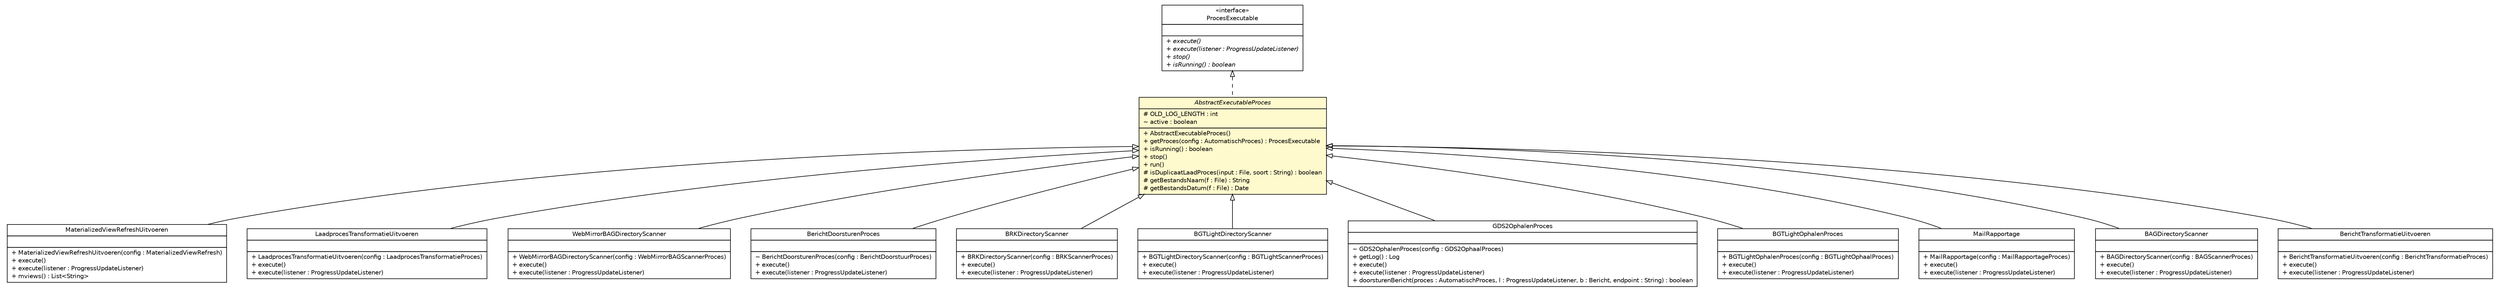 #!/usr/local/bin/dot
#
# Class diagram 
# Generated by UMLGraph version R5_6-24-gf6e263 (http://www.umlgraph.org/)
#

digraph G {
	edge [fontname="Helvetica",fontsize=10,labelfontname="Helvetica",labelfontsize=10];
	node [fontname="Helvetica",fontsize=10,shape=plaintext];
	nodesep=0.25;
	ranksep=0.5;
	// nl.b3p.brmo.service.scanner.AbstractExecutableProces
	c361 [label=<<table title="nl.b3p.brmo.service.scanner.AbstractExecutableProces" border="0" cellborder="1" cellspacing="0" cellpadding="2" port="p" bgcolor="lemonChiffon" href="./AbstractExecutableProces.html">
		<tr><td><table border="0" cellspacing="0" cellpadding="1">
<tr><td align="center" balign="center"><font face="Helvetica-Oblique"> AbstractExecutableProces </font></td></tr>
		</table></td></tr>
		<tr><td><table border="0" cellspacing="0" cellpadding="1">
<tr><td align="left" balign="left"> # OLD_LOG_LENGTH : int </td></tr>
<tr><td align="left" balign="left"> ~ active : boolean </td></tr>
		</table></td></tr>
		<tr><td><table border="0" cellspacing="0" cellpadding="1">
<tr><td align="left" balign="left"> + AbstractExecutableProces() </td></tr>
<tr><td align="left" balign="left"> + getProces(config : AutomatischProces) : ProcesExecutable </td></tr>
<tr><td align="left" balign="left"> + isRunning() : boolean </td></tr>
<tr><td align="left" balign="left"> + stop() </td></tr>
<tr><td align="left" balign="left"> + run() </td></tr>
<tr><td align="left" balign="left"> # isDuplicaatLaadProces(input : File, soort : String) : boolean </td></tr>
<tr><td align="left" balign="left"> # getBestandsNaam(f : File) : String </td></tr>
<tr><td align="left" balign="left"> # getBestandsDatum(f : File) : Date </td></tr>
		</table></td></tr>
		</table>>, URL="./AbstractExecutableProces.html", fontname="Helvetica", fontcolor="black", fontsize=10.0];
	// nl.b3p.brmo.service.scanner.MaterializedViewRefreshUitvoeren
	c363 [label=<<table title="nl.b3p.brmo.service.scanner.MaterializedViewRefreshUitvoeren" border="0" cellborder="1" cellspacing="0" cellpadding="2" port="p" href="./MaterializedViewRefreshUitvoeren.html">
		<tr><td><table border="0" cellspacing="0" cellpadding="1">
<tr><td align="center" balign="center"> MaterializedViewRefreshUitvoeren </td></tr>
		</table></td></tr>
		<tr><td><table border="0" cellspacing="0" cellpadding="1">
<tr><td align="left" balign="left">  </td></tr>
		</table></td></tr>
		<tr><td><table border="0" cellspacing="0" cellpadding="1">
<tr><td align="left" balign="left"> + MaterializedViewRefreshUitvoeren(config : MaterializedViewRefresh) </td></tr>
<tr><td align="left" balign="left"> + execute() </td></tr>
<tr><td align="left" balign="left"> + execute(listener : ProgressUpdateListener) </td></tr>
<tr><td align="left" balign="left"> + mviews() : List&lt;String&gt; </td></tr>
		</table></td></tr>
		</table>>, URL="./MaterializedViewRefreshUitvoeren.html", fontname="Helvetica", fontcolor="black", fontsize=10.0];
	// nl.b3p.brmo.service.scanner.LaadprocesTransformatieUitvoeren
	c365 [label=<<table title="nl.b3p.brmo.service.scanner.LaadprocesTransformatieUitvoeren" border="0" cellborder="1" cellspacing="0" cellpadding="2" port="p" href="./LaadprocesTransformatieUitvoeren.html">
		<tr><td><table border="0" cellspacing="0" cellpadding="1">
<tr><td align="center" balign="center"> LaadprocesTransformatieUitvoeren </td></tr>
		</table></td></tr>
		<tr><td><table border="0" cellspacing="0" cellpadding="1">
<tr><td align="left" balign="left">  </td></tr>
		</table></td></tr>
		<tr><td><table border="0" cellspacing="0" cellpadding="1">
<tr><td align="left" balign="left"> + LaadprocesTransformatieUitvoeren(config : LaadprocesTransformatieProces) </td></tr>
<tr><td align="left" balign="left"> + execute() </td></tr>
<tr><td align="left" balign="left"> + execute(listener : ProgressUpdateListener) </td></tr>
		</table></td></tr>
		</table>>, URL="./LaadprocesTransformatieUitvoeren.html", fontname="Helvetica", fontcolor="black", fontsize=10.0];
	// nl.b3p.brmo.service.scanner.WebMirrorBAGDirectoryScanner
	c369 [label=<<table title="nl.b3p.brmo.service.scanner.WebMirrorBAGDirectoryScanner" border="0" cellborder="1" cellspacing="0" cellpadding="2" port="p" href="./WebMirrorBAGDirectoryScanner.html">
		<tr><td><table border="0" cellspacing="0" cellpadding="1">
<tr><td align="center" balign="center"> WebMirrorBAGDirectoryScanner </td></tr>
		</table></td></tr>
		<tr><td><table border="0" cellspacing="0" cellpadding="1">
<tr><td align="left" balign="left">  </td></tr>
		</table></td></tr>
		<tr><td><table border="0" cellspacing="0" cellpadding="1">
<tr><td align="left" balign="left"> + WebMirrorBAGDirectoryScanner(config : WebMirrorBAGScannerProces) </td></tr>
<tr><td align="left" balign="left"> + execute() </td></tr>
<tr><td align="left" balign="left"> + execute(listener : ProgressUpdateListener) </td></tr>
		</table></td></tr>
		</table>>, URL="./WebMirrorBAGDirectoryScanner.html", fontname="Helvetica", fontcolor="black", fontsize=10.0];
	// nl.b3p.brmo.service.scanner.BerichtDoorsturenProces
	c371 [label=<<table title="nl.b3p.brmo.service.scanner.BerichtDoorsturenProces" border="0" cellborder="1" cellspacing="0" cellpadding="2" port="p" href="./BerichtDoorsturenProces.html">
		<tr><td><table border="0" cellspacing="0" cellpadding="1">
<tr><td align="center" balign="center"> BerichtDoorsturenProces </td></tr>
		</table></td></tr>
		<tr><td><table border="0" cellspacing="0" cellpadding="1">
<tr><td align="left" balign="left">  </td></tr>
		</table></td></tr>
		<tr><td><table border="0" cellspacing="0" cellpadding="1">
<tr><td align="left" balign="left"> ~ BerichtDoorsturenProces(config : BerichtDoorstuurProces) </td></tr>
<tr><td align="left" balign="left"> + execute() </td></tr>
<tr><td align="left" balign="left"> + execute(listener : ProgressUpdateListener) </td></tr>
		</table></td></tr>
		</table>>, URL="./BerichtDoorsturenProces.html", fontname="Helvetica", fontcolor="black", fontsize=10.0];
	// nl.b3p.brmo.service.scanner.ProcesExecutable
	c374 [label=<<table title="nl.b3p.brmo.service.scanner.ProcesExecutable" border="0" cellborder="1" cellspacing="0" cellpadding="2" port="p" href="./ProcesExecutable.html">
		<tr><td><table border="0" cellspacing="0" cellpadding="1">
<tr><td align="center" balign="center"> &#171;interface&#187; </td></tr>
<tr><td align="center" balign="center"> ProcesExecutable </td></tr>
		</table></td></tr>
		<tr><td><table border="0" cellspacing="0" cellpadding="1">
<tr><td align="left" balign="left">  </td></tr>
		</table></td></tr>
		<tr><td><table border="0" cellspacing="0" cellpadding="1">
<tr><td align="left" balign="left"><font face="Helvetica-Oblique" point-size="10.0"> + execute() </font></td></tr>
<tr><td align="left" balign="left"><font face="Helvetica-Oblique" point-size="10.0"> + execute(listener : ProgressUpdateListener) </font></td></tr>
<tr><td align="left" balign="left"><font face="Helvetica-Oblique" point-size="10.0"> + stop() </font></td></tr>
<tr><td align="left" balign="left"><font face="Helvetica-Oblique" point-size="10.0"> + isRunning() : boolean </font></td></tr>
		</table></td></tr>
		</table>>, URL="./ProcesExecutable.html", fontname="Helvetica", fontcolor="black", fontsize=10.0];
	// nl.b3p.brmo.service.scanner.BRKDirectoryScanner
	c378 [label=<<table title="nl.b3p.brmo.service.scanner.BRKDirectoryScanner" border="0" cellborder="1" cellspacing="0" cellpadding="2" port="p" href="./BRKDirectoryScanner.html">
		<tr><td><table border="0" cellspacing="0" cellpadding="1">
<tr><td align="center" balign="center"> BRKDirectoryScanner </td></tr>
		</table></td></tr>
		<tr><td><table border="0" cellspacing="0" cellpadding="1">
<tr><td align="left" balign="left">  </td></tr>
		</table></td></tr>
		<tr><td><table border="0" cellspacing="0" cellpadding="1">
<tr><td align="left" balign="left"> + BRKDirectoryScanner(config : BRKScannerProces) </td></tr>
<tr><td align="left" balign="left"> + execute() </td></tr>
<tr><td align="left" balign="left"> + execute(listener : ProgressUpdateListener) </td></tr>
		</table></td></tr>
		</table>>, URL="./BRKDirectoryScanner.html", fontname="Helvetica", fontcolor="black", fontsize=10.0];
	// nl.b3p.brmo.service.scanner.BGTLightDirectoryScanner
	c381 [label=<<table title="nl.b3p.brmo.service.scanner.BGTLightDirectoryScanner" border="0" cellborder="1" cellspacing="0" cellpadding="2" port="p" href="./BGTLightDirectoryScanner.html">
		<tr><td><table border="0" cellspacing="0" cellpadding="1">
<tr><td align="center" balign="center"> BGTLightDirectoryScanner </td></tr>
		</table></td></tr>
		<tr><td><table border="0" cellspacing="0" cellpadding="1">
<tr><td align="left" balign="left">  </td></tr>
		</table></td></tr>
		<tr><td><table border="0" cellspacing="0" cellpadding="1">
<tr><td align="left" balign="left"> + BGTLightDirectoryScanner(config : BGTLightScannerProces) </td></tr>
<tr><td align="left" balign="left"> + execute() </td></tr>
<tr><td align="left" balign="left"> + execute(listener : ProgressUpdateListener) </td></tr>
		</table></td></tr>
		</table>>, URL="./BGTLightDirectoryScanner.html", fontname="Helvetica", fontcolor="black", fontsize=10.0];
	// nl.b3p.brmo.service.scanner.GDS2OphalenProces
	c384 [label=<<table title="nl.b3p.brmo.service.scanner.GDS2OphalenProces" border="0" cellborder="1" cellspacing="0" cellpadding="2" port="p" href="./GDS2OphalenProces.html">
		<tr><td><table border="0" cellspacing="0" cellpadding="1">
<tr><td align="center" balign="center"> GDS2OphalenProces </td></tr>
		</table></td></tr>
		<tr><td><table border="0" cellspacing="0" cellpadding="1">
<tr><td align="left" balign="left">  </td></tr>
		</table></td></tr>
		<tr><td><table border="0" cellspacing="0" cellpadding="1">
<tr><td align="left" balign="left"> ~ GDS2OphalenProces(config : GDS2OphaalProces) </td></tr>
<tr><td align="left" balign="left"> + getLog() : Log </td></tr>
<tr><td align="left" balign="left"> + execute() </td></tr>
<tr><td align="left" balign="left"> + execute(listener : ProgressUpdateListener) </td></tr>
<tr><td align="left" balign="left"> + doorsturenBericht(proces : AutomatischProces, l : ProgressUpdateListener, b : Bericht, endpoint : String) : boolean </td></tr>
		</table></td></tr>
		</table>>, URL="./GDS2OphalenProces.html", fontname="Helvetica", fontcolor="black", fontsize=10.0];
	// nl.b3p.brmo.service.scanner.BGTLightOphalenProces
	c387 [label=<<table title="nl.b3p.brmo.service.scanner.BGTLightOphalenProces" border="0" cellborder="1" cellspacing="0" cellpadding="2" port="p" href="./BGTLightOphalenProces.html">
		<tr><td><table border="0" cellspacing="0" cellpadding="1">
<tr><td align="center" balign="center"> BGTLightOphalenProces </td></tr>
		</table></td></tr>
		<tr><td><table border="0" cellspacing="0" cellpadding="1">
<tr><td align="left" balign="left">  </td></tr>
		</table></td></tr>
		<tr><td><table border="0" cellspacing="0" cellpadding="1">
<tr><td align="left" balign="left"> + BGTLightOphalenProces(config : BGTLightOphaalProces) </td></tr>
<tr><td align="left" balign="left"> + execute() </td></tr>
<tr><td align="left" balign="left"> + execute(listener : ProgressUpdateListener) </td></tr>
		</table></td></tr>
		</table>>, URL="./BGTLightOphalenProces.html", fontname="Helvetica", fontcolor="black", fontsize=10.0];
	// nl.b3p.brmo.service.scanner.MailRapportage
	c389 [label=<<table title="nl.b3p.brmo.service.scanner.MailRapportage" border="0" cellborder="1" cellspacing="0" cellpadding="2" port="p" href="./MailRapportage.html">
		<tr><td><table border="0" cellspacing="0" cellpadding="1">
<tr><td align="center" balign="center"> MailRapportage </td></tr>
		</table></td></tr>
		<tr><td><table border="0" cellspacing="0" cellpadding="1">
<tr><td align="left" balign="left">  </td></tr>
		</table></td></tr>
		<tr><td><table border="0" cellspacing="0" cellpadding="1">
<tr><td align="left" balign="left"> + MailRapportage(config : MailRapportageProces) </td></tr>
<tr><td align="left" balign="left"> + execute() </td></tr>
<tr><td align="left" balign="left"> + execute(listener : ProgressUpdateListener) </td></tr>
		</table></td></tr>
		</table>>, URL="./MailRapportage.html", fontname="Helvetica", fontcolor="black", fontsize=10.0];
	// nl.b3p.brmo.service.scanner.BAGDirectoryScanner
	c392 [label=<<table title="nl.b3p.brmo.service.scanner.BAGDirectoryScanner" border="0" cellborder="1" cellspacing="0" cellpadding="2" port="p" href="./BAGDirectoryScanner.html">
		<tr><td><table border="0" cellspacing="0" cellpadding="1">
<tr><td align="center" balign="center"> BAGDirectoryScanner </td></tr>
		</table></td></tr>
		<tr><td><table border="0" cellspacing="0" cellpadding="1">
<tr><td align="left" balign="left">  </td></tr>
		</table></td></tr>
		<tr><td><table border="0" cellspacing="0" cellpadding="1">
<tr><td align="left" balign="left"> + BAGDirectoryScanner(config : BAGScannerProces) </td></tr>
<tr><td align="left" balign="left"> + execute() </td></tr>
<tr><td align="left" balign="left"> + execute(listener : ProgressUpdateListener) </td></tr>
		</table></td></tr>
		</table>>, URL="./BAGDirectoryScanner.html", fontname="Helvetica", fontcolor="black", fontsize=10.0];
	// nl.b3p.brmo.service.scanner.BerichtTransformatieUitvoeren
	c395 [label=<<table title="nl.b3p.brmo.service.scanner.BerichtTransformatieUitvoeren" border="0" cellborder="1" cellspacing="0" cellpadding="2" port="p" href="./BerichtTransformatieUitvoeren.html">
		<tr><td><table border="0" cellspacing="0" cellpadding="1">
<tr><td align="center" balign="center"> BerichtTransformatieUitvoeren </td></tr>
		</table></td></tr>
		<tr><td><table border="0" cellspacing="0" cellpadding="1">
<tr><td align="left" balign="left">  </td></tr>
		</table></td></tr>
		<tr><td><table border="0" cellspacing="0" cellpadding="1">
<tr><td align="left" balign="left"> + BerichtTransformatieUitvoeren(config : BerichtTransformatieProces) </td></tr>
<tr><td align="left" balign="left"> + execute() </td></tr>
<tr><td align="left" balign="left"> + execute(listener : ProgressUpdateListener) </td></tr>
		</table></td></tr>
		</table>>, URL="./BerichtTransformatieUitvoeren.html", fontname="Helvetica", fontcolor="black", fontsize=10.0];
	//nl.b3p.brmo.service.scanner.AbstractExecutableProces implements nl.b3p.brmo.service.scanner.ProcesExecutable
	c374:p -> c361:p [dir=back,arrowtail=empty,style=dashed];
	//nl.b3p.brmo.service.scanner.MaterializedViewRefreshUitvoeren extends nl.b3p.brmo.service.scanner.AbstractExecutableProces
	c361:p -> c363:p [dir=back,arrowtail=empty];
	//nl.b3p.brmo.service.scanner.LaadprocesTransformatieUitvoeren extends nl.b3p.brmo.service.scanner.AbstractExecutableProces
	c361:p -> c365:p [dir=back,arrowtail=empty];
	//nl.b3p.brmo.service.scanner.WebMirrorBAGDirectoryScanner extends nl.b3p.brmo.service.scanner.AbstractExecutableProces
	c361:p -> c369:p [dir=back,arrowtail=empty];
	//nl.b3p.brmo.service.scanner.BerichtDoorsturenProces extends nl.b3p.brmo.service.scanner.AbstractExecutableProces
	c361:p -> c371:p [dir=back,arrowtail=empty];
	//nl.b3p.brmo.service.scanner.BRKDirectoryScanner extends nl.b3p.brmo.service.scanner.AbstractExecutableProces
	c361:p -> c378:p [dir=back,arrowtail=empty];
	//nl.b3p.brmo.service.scanner.BGTLightDirectoryScanner extends nl.b3p.brmo.service.scanner.AbstractExecutableProces
	c361:p -> c381:p [dir=back,arrowtail=empty];
	//nl.b3p.brmo.service.scanner.GDS2OphalenProces extends nl.b3p.brmo.service.scanner.AbstractExecutableProces
	c361:p -> c384:p [dir=back,arrowtail=empty];
	//nl.b3p.brmo.service.scanner.BGTLightOphalenProces extends nl.b3p.brmo.service.scanner.AbstractExecutableProces
	c361:p -> c387:p [dir=back,arrowtail=empty];
	//nl.b3p.brmo.service.scanner.MailRapportage extends nl.b3p.brmo.service.scanner.AbstractExecutableProces
	c361:p -> c389:p [dir=back,arrowtail=empty];
	//nl.b3p.brmo.service.scanner.BAGDirectoryScanner extends nl.b3p.brmo.service.scanner.AbstractExecutableProces
	c361:p -> c392:p [dir=back,arrowtail=empty];
	//nl.b3p.brmo.service.scanner.BerichtTransformatieUitvoeren extends nl.b3p.brmo.service.scanner.AbstractExecutableProces
	c361:p -> c395:p [dir=back,arrowtail=empty];
}

